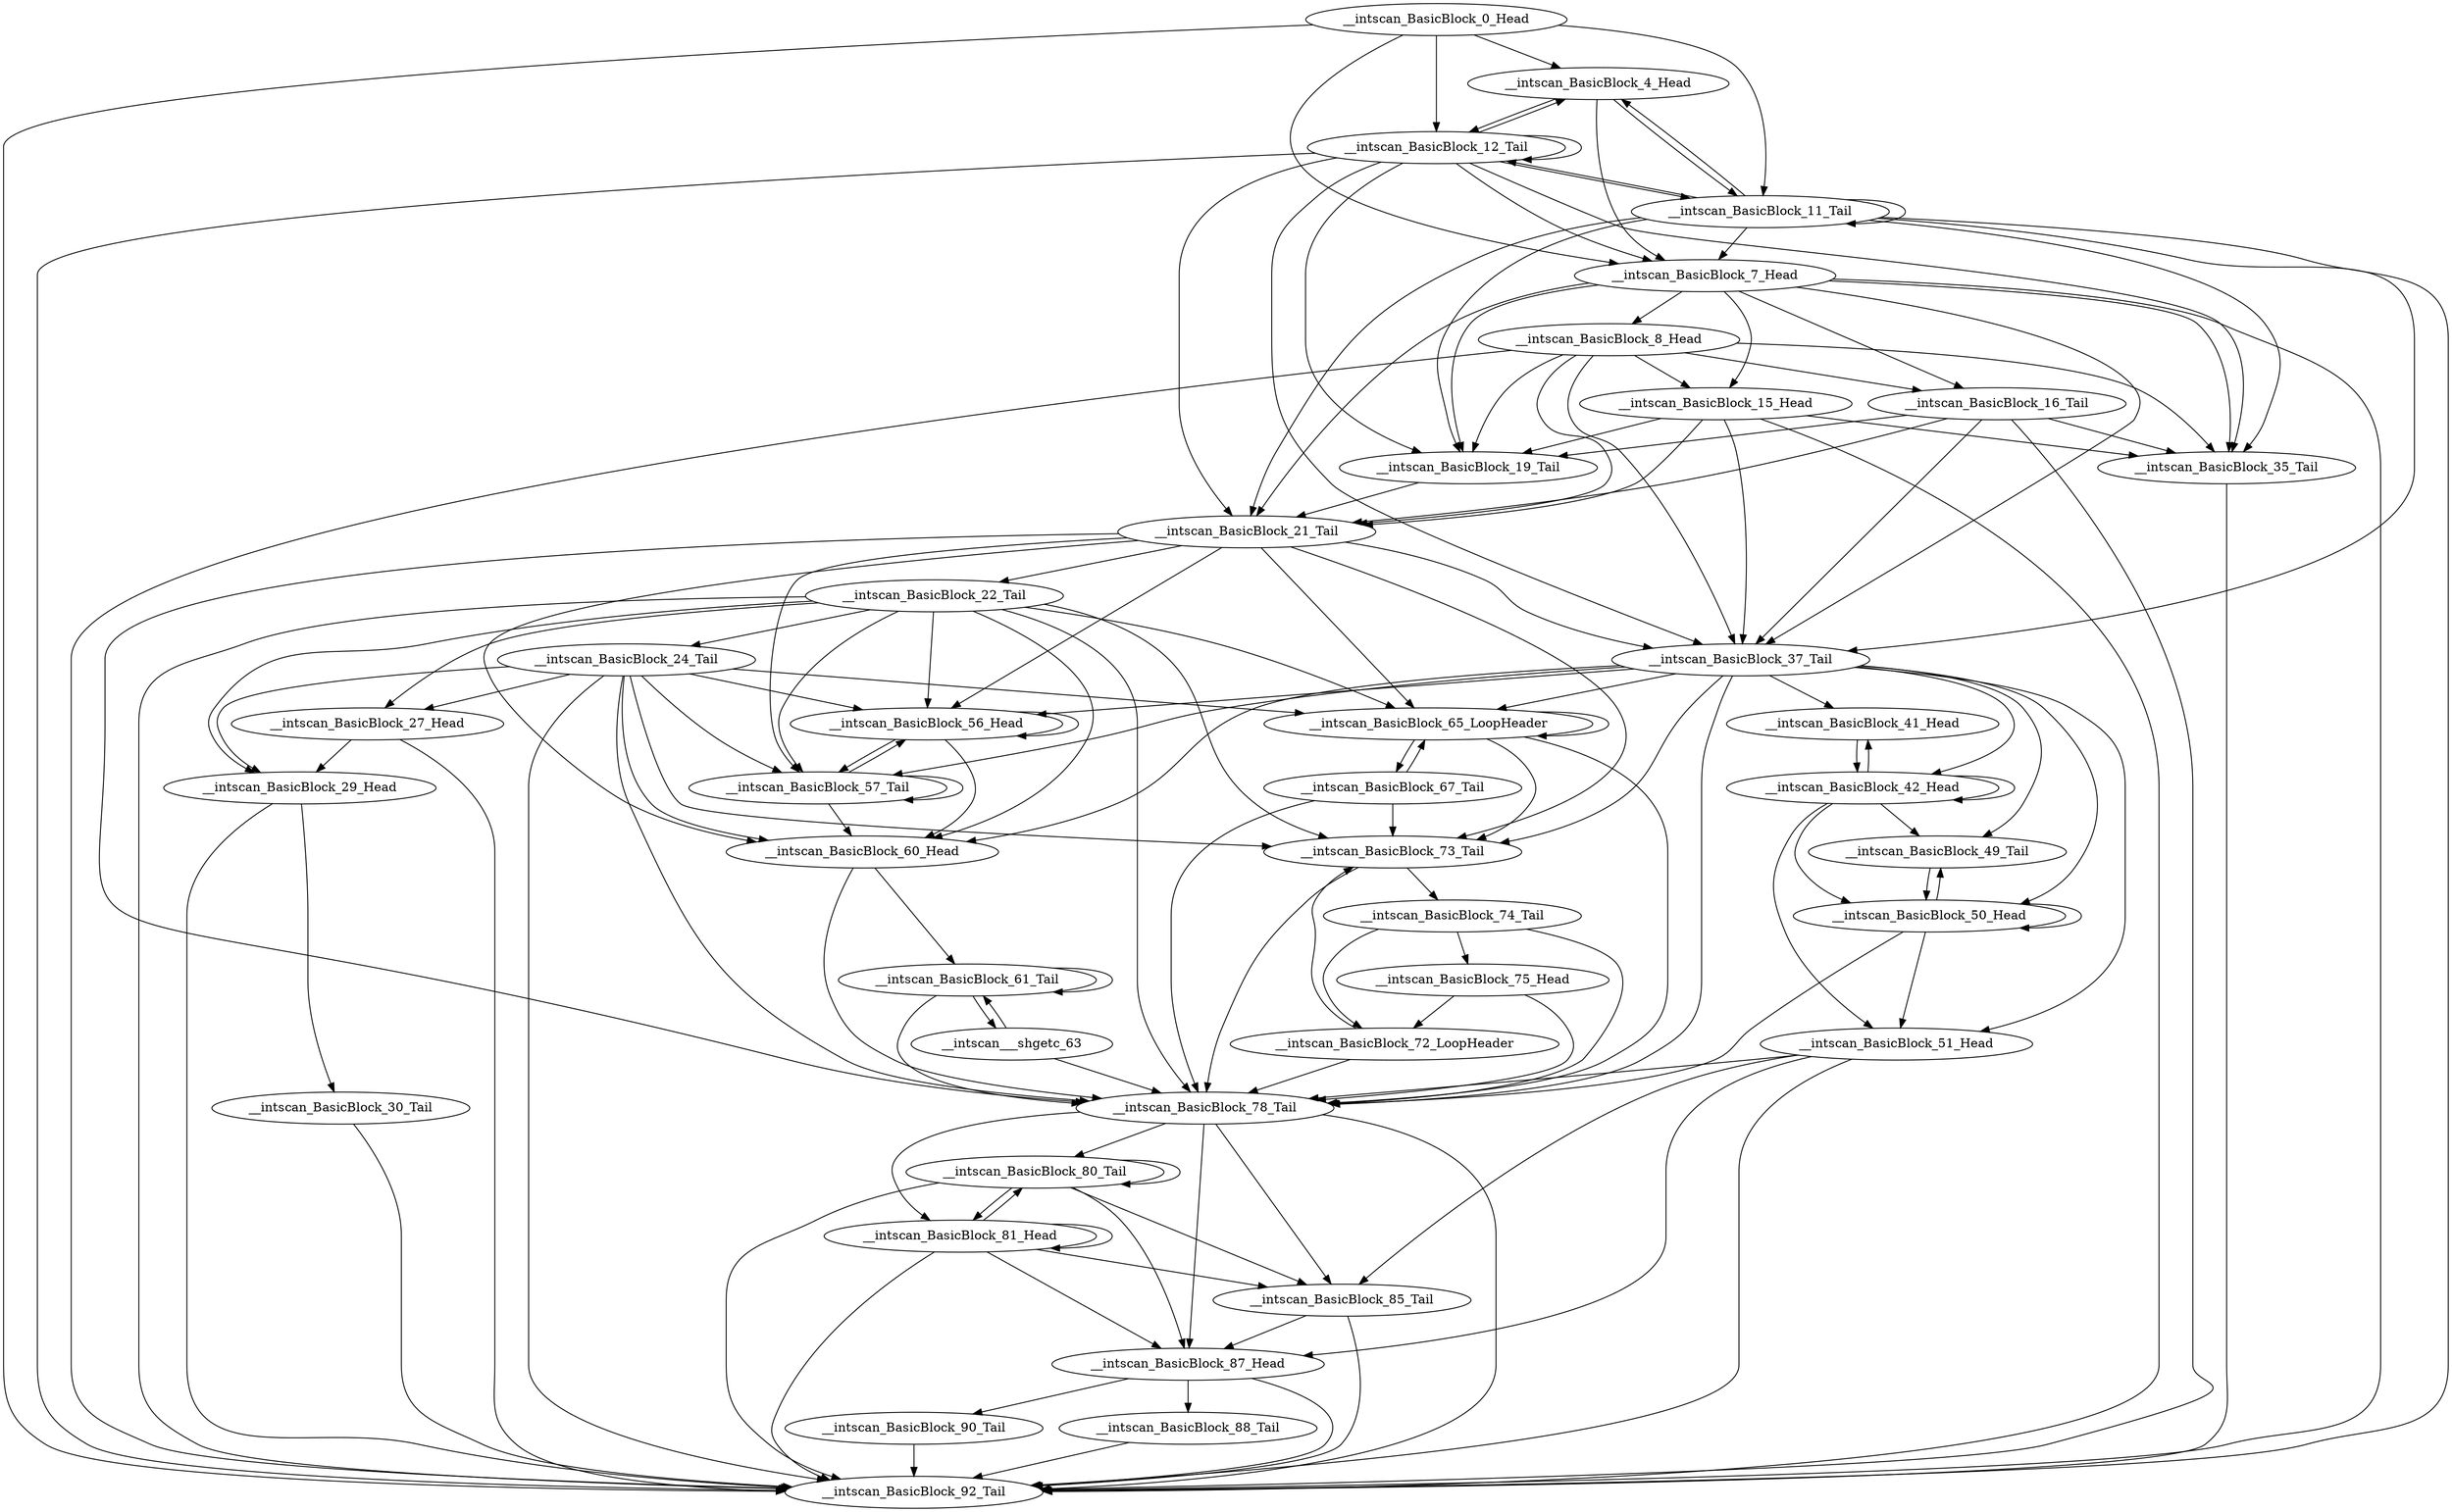 digraph G {
    "__intscan_BasicBlock_85_Tail" -> "__intscan_BasicBlock_87_Head"
    "__intscan_BasicBlock_85_Tail" -> "__intscan_BasicBlock_92_Tail"
    "__intscan_BasicBlock_0_Head" -> "__intscan_BasicBlock_4_Head"
    "__intscan_BasicBlock_0_Head" -> "__intscan_BasicBlock_12_Tail"
    "__intscan_BasicBlock_0_Head" -> "__intscan_BasicBlock_11_Tail"
    "__intscan_BasicBlock_0_Head" -> "__intscan_BasicBlock_7_Head"
    "__intscan_BasicBlock_0_Head" -> "__intscan_BasicBlock_92_Tail"
    "__intscan_BasicBlock_80_Tail" -> "__intscan_BasicBlock_85_Tail"
    "__intscan_BasicBlock_80_Tail" -> "__intscan_BasicBlock_80_Tail"
    "__intscan_BasicBlock_80_Tail" -> "__intscan_BasicBlock_87_Head"
    "__intscan_BasicBlock_80_Tail" -> "__intscan_BasicBlock_92_Tail"
    "__intscan_BasicBlock_80_Tail" -> "__intscan_BasicBlock_81_Head"
    "__intscan_BasicBlock_78_Tail" -> "__intscan_BasicBlock_85_Tail"
    "__intscan_BasicBlock_78_Tail" -> "__intscan_BasicBlock_80_Tail"
    "__intscan_BasicBlock_78_Tail" -> "__intscan_BasicBlock_87_Head"
    "__intscan_BasicBlock_78_Tail" -> "__intscan_BasicBlock_92_Tail"
    "__intscan_BasicBlock_78_Tail" -> "__intscan_BasicBlock_81_Head"
    "__intscan_BasicBlock_61_Tail" -> "__intscan_BasicBlock_78_Tail"
    "__intscan_BasicBlock_61_Tail" -> "__intscan_BasicBlock_61_Tail"
    "__intscan_BasicBlock_61_Tail" -> "__intscan___shgetc_63"
    "__intscan_BasicBlock_90_Tail" -> "__intscan_BasicBlock_92_Tail"
    "__intscan_BasicBlock_75_Head" -> "__intscan_BasicBlock_78_Tail"
    "__intscan_BasicBlock_75_Head" -> "__intscan_BasicBlock_72_LoopHeader"
    "__intscan_BasicBlock_87_Head" -> "__intscan_BasicBlock_90_Tail"
    "__intscan_BasicBlock_87_Head" -> "__intscan_BasicBlock_92_Tail"
    "__intscan_BasicBlock_87_Head" -> "__intscan_BasicBlock_88_Tail"
    "__intscan_BasicBlock_24_Tail" -> "__intscan_BasicBlock_78_Tail"
    "__intscan_BasicBlock_24_Tail" -> "__intscan_BasicBlock_73_Tail"
    "__intscan_BasicBlock_24_Tail" -> "__intscan_BasicBlock_60_Head"
    "__intscan_BasicBlock_24_Tail" -> "__intscan_BasicBlock_29_Head"
    "__intscan_BasicBlock_24_Tail" -> "__intscan_BasicBlock_56_Head"
    "__intscan_BasicBlock_24_Tail" -> "__intscan_BasicBlock_57_Tail"
    "__intscan_BasicBlock_24_Tail" -> "__intscan_BasicBlock_27_Head"
    "__intscan_BasicBlock_24_Tail" -> "__intscan_BasicBlock_65_LoopHeader"
    "__intscan_BasicBlock_24_Tail" -> "__intscan_BasicBlock_92_Tail"
    "__intscan_BasicBlock_73_Tail" -> "__intscan_BasicBlock_78_Tail"
    "__intscan_BasicBlock_73_Tail" -> "__intscan_BasicBlock_74_Tail"
    "__intscan_BasicBlock_74_Tail" -> "__intscan_BasicBlock_78_Tail"
    "__intscan_BasicBlock_74_Tail" -> "__intscan_BasicBlock_75_Head"
    "__intscan_BasicBlock_74_Tail" -> "__intscan_BasicBlock_72_LoopHeader"
    "__intscan_BasicBlock_51_Head" -> "__intscan_BasicBlock_85_Tail"
    "__intscan_BasicBlock_51_Head" -> "__intscan_BasicBlock_78_Tail"
    "__intscan_BasicBlock_51_Head" -> "__intscan_BasicBlock_87_Head"
    "__intscan_BasicBlock_51_Head" -> "__intscan_BasicBlock_92_Tail"
    "__intscan_BasicBlock_4_Head" -> "__intscan_BasicBlock_12_Tail"
    "__intscan_BasicBlock_4_Head" -> "__intscan_BasicBlock_11_Tail"
    "__intscan_BasicBlock_4_Head" -> "__intscan_BasicBlock_7_Head"
    "__intscan_BasicBlock_60_Head" -> "__intscan_BasicBlock_78_Tail"
    "__intscan_BasicBlock_60_Head" -> "__intscan_BasicBlock_61_Tail"
    "__intscan_BasicBlock_29_Head" -> "__intscan_BasicBlock_30_Tail"
    "__intscan_BasicBlock_29_Head" -> "__intscan_BasicBlock_92_Tail"
    "__intscan_BasicBlock_15_Head" -> "__intscan_BasicBlock_19_Tail"
    "__intscan_BasicBlock_15_Head" -> "__intscan_BasicBlock_37_Tail"
    "__intscan_BasicBlock_15_Head" -> "__intscan_BasicBlock_35_Tail"
    "__intscan_BasicBlock_15_Head" -> "__intscan_BasicBlock_21_Tail"
    "__intscan_BasicBlock_15_Head" -> "__intscan_BasicBlock_92_Tail"
    "__intscan_BasicBlock_56_Head" -> "__intscan_BasicBlock_60_Head"
    "__intscan_BasicBlock_56_Head" -> "__intscan_BasicBlock_56_Head"
    "__intscan_BasicBlock_56_Head" -> "__intscan_BasicBlock_57_Tail"
    "__intscan___shgetc_63" -> "__intscan_BasicBlock_78_Tail"
    "__intscan___shgetc_63" -> "__intscan_BasicBlock_61_Tail"
    "__intscan_BasicBlock_41_Head" -> "__intscan_BasicBlock_42_Head"
    "__intscan_BasicBlock_19_Tail" -> "__intscan_BasicBlock_21_Tail"
    "__intscan_BasicBlock_57_Tail" -> "__intscan_BasicBlock_60_Head"
    "__intscan_BasicBlock_57_Tail" -> "__intscan_BasicBlock_56_Head"
    "__intscan_BasicBlock_57_Tail" -> "__intscan_BasicBlock_57_Tail"
    "__intscan_BasicBlock_67_Tail" -> "__intscan_BasicBlock_78_Tail"
    "__intscan_BasicBlock_67_Tail" -> "__intscan_BasicBlock_73_Tail"
    "__intscan_BasicBlock_67_Tail" -> "__intscan_BasicBlock_65_LoopHeader"
    "__intscan_BasicBlock_72_LoopHeader" -> "__intscan_BasicBlock_78_Tail"
    "__intscan_BasicBlock_72_LoopHeader" -> "__intscan_BasicBlock_73_Tail"
    "__intscan_BasicBlock_50_Head" -> "__intscan_BasicBlock_78_Tail"
    "__intscan_BasicBlock_50_Head" -> "__intscan_BasicBlock_51_Head"
    "__intscan_BasicBlock_50_Head" -> "__intscan_BasicBlock_50_Head"
    "__intscan_BasicBlock_50_Head" -> "__intscan_BasicBlock_49_Tail"
    "__intscan_BasicBlock_12_Tail" -> "__intscan_BasicBlock_4_Head"
    "__intscan_BasicBlock_12_Tail" -> "__intscan_BasicBlock_19_Tail"
    "__intscan_BasicBlock_12_Tail" -> "__intscan_BasicBlock_12_Tail"
    "__intscan_BasicBlock_12_Tail" -> "__intscan_BasicBlock_11_Tail"
    "__intscan_BasicBlock_12_Tail" -> "__intscan_BasicBlock_7_Head"
    "__intscan_BasicBlock_12_Tail" -> "__intscan_BasicBlock_37_Tail"
    "__intscan_BasicBlock_12_Tail" -> "__intscan_BasicBlock_35_Tail"
    "__intscan_BasicBlock_12_Tail" -> "__intscan_BasicBlock_21_Tail"
    "__intscan_BasicBlock_12_Tail" -> "__intscan_BasicBlock_92_Tail"
    "__intscan_BasicBlock_11_Tail" -> "__intscan_BasicBlock_4_Head"
    "__intscan_BasicBlock_11_Tail" -> "__intscan_BasicBlock_19_Tail"
    "__intscan_BasicBlock_11_Tail" -> "__intscan_BasicBlock_12_Tail"
    "__intscan_BasicBlock_11_Tail" -> "__intscan_BasicBlock_11_Tail"
    "__intscan_BasicBlock_11_Tail" -> "__intscan_BasicBlock_7_Head"
    "__intscan_BasicBlock_11_Tail" -> "__intscan_BasicBlock_37_Tail"
    "__intscan_BasicBlock_11_Tail" -> "__intscan_BasicBlock_35_Tail"
    "__intscan_BasicBlock_11_Tail" -> "__intscan_BasicBlock_21_Tail"
    "__intscan_BasicBlock_11_Tail" -> "__intscan_BasicBlock_92_Tail"
    "__intscan_BasicBlock_7_Head" -> "__intscan_BasicBlock_15_Head"
    "__intscan_BasicBlock_7_Head" -> "__intscan_BasicBlock_19_Tail"
    "__intscan_BasicBlock_7_Head" -> "__intscan_BasicBlock_37_Tail"
    "__intscan_BasicBlock_7_Head" -> "__intscan_BasicBlock_35_Tail"
    "__intscan_BasicBlock_7_Head" -> "__intscan_BasicBlock_21_Tail"
    "__intscan_BasicBlock_7_Head" -> "__intscan_BasicBlock_8_Head"
    "__intscan_BasicBlock_7_Head" -> "__intscan_BasicBlock_92_Tail"
    "__intscan_BasicBlock_7_Head" -> "__intscan_BasicBlock_16_Tail"
    "__intscan_BasicBlock_37_Tail" -> "__intscan_BasicBlock_78_Tail"
    "__intscan_BasicBlock_37_Tail" -> "__intscan_BasicBlock_73_Tail"
    "__intscan_BasicBlock_37_Tail" -> "__intscan_BasicBlock_51_Head"
    "__intscan_BasicBlock_37_Tail" -> "__intscan_BasicBlock_60_Head"
    "__intscan_BasicBlock_37_Tail" -> "__intscan_BasicBlock_56_Head"
    "__intscan_BasicBlock_37_Tail" -> "__intscan_BasicBlock_41_Head"
    "__intscan_BasicBlock_37_Tail" -> "__intscan_BasicBlock_57_Tail"
    "__intscan_BasicBlock_37_Tail" -> "__intscan_BasicBlock_50_Head"
    "__intscan_BasicBlock_37_Tail" -> "__intscan_BasicBlock_42_Head"
    "__intscan_BasicBlock_37_Tail" -> "__intscan_BasicBlock_49_Tail"
    "__intscan_BasicBlock_37_Tail" -> "__intscan_BasicBlock_65_LoopHeader"
    "__intscan_BasicBlock_35_Tail" -> "__intscan_BasicBlock_92_Tail"
    "__intscan_BasicBlock_27_Head" -> "__intscan_BasicBlock_29_Head"
    "__intscan_BasicBlock_27_Head" -> "__intscan_BasicBlock_92_Tail"
    "__intscan_BasicBlock_42_Head" -> "__intscan_BasicBlock_51_Head"
    "__intscan_BasicBlock_42_Head" -> "__intscan_BasicBlock_41_Head"
    "__intscan_BasicBlock_42_Head" -> "__intscan_BasicBlock_50_Head"
    "__intscan_BasicBlock_42_Head" -> "__intscan_BasicBlock_42_Head"
    "__intscan_BasicBlock_42_Head" -> "__intscan_BasicBlock_49_Tail"
    "__intscan_BasicBlock_49_Tail" -> "__intscan_BasicBlock_50_Head"
    "__intscan_BasicBlock_65_LoopHeader" -> "__intscan_BasicBlock_78_Tail"
    "__intscan_BasicBlock_65_LoopHeader" -> "__intscan_BasicBlock_73_Tail"
    "__intscan_BasicBlock_65_LoopHeader" -> "__intscan_BasicBlock_67_Tail"
    "__intscan_BasicBlock_65_LoopHeader" -> "__intscan_BasicBlock_65_LoopHeader"
    "__intscan_BasicBlock_30_Tail" -> "__intscan_BasicBlock_92_Tail"
    "__intscan_BasicBlock_21_Tail" -> "__intscan_BasicBlock_78_Tail"
    "__intscan_BasicBlock_21_Tail" -> "__intscan_BasicBlock_73_Tail"
    "__intscan_BasicBlock_21_Tail" -> "__intscan_BasicBlock_60_Head"
    "__intscan_BasicBlock_21_Tail" -> "__intscan_BasicBlock_56_Head"
    "__intscan_BasicBlock_21_Tail" -> "__intscan_BasicBlock_57_Tail"
    "__intscan_BasicBlock_21_Tail" -> "__intscan_BasicBlock_37_Tail"
    "__intscan_BasicBlock_21_Tail" -> "__intscan_BasicBlock_65_LoopHeader"
    "__intscan_BasicBlock_21_Tail" -> "__intscan_BasicBlock_22_Tail"
    "__intscan_BasicBlock_8_Head" -> "__intscan_BasicBlock_15_Head"
    "__intscan_BasicBlock_8_Head" -> "__intscan_BasicBlock_19_Tail"
    "__intscan_BasicBlock_8_Head" -> "__intscan_BasicBlock_37_Tail"
    "__intscan_BasicBlock_8_Head" -> "__intscan_BasicBlock_35_Tail"
    "__intscan_BasicBlock_8_Head" -> "__intscan_BasicBlock_21_Tail"
    "__intscan_BasicBlock_8_Head" -> "__intscan_BasicBlock_92_Tail"
    "__intscan_BasicBlock_8_Head" -> "__intscan_BasicBlock_16_Tail"
    "__intscan_BasicBlock_88_Tail" -> "__intscan_BasicBlock_92_Tail"
    "__intscan_BasicBlock_22_Tail" -> "__intscan_BasicBlock_78_Tail"
    "__intscan_BasicBlock_22_Tail" -> "__intscan_BasicBlock_24_Tail"
    "__intscan_BasicBlock_22_Tail" -> "__intscan_BasicBlock_73_Tail"
    "__intscan_BasicBlock_22_Tail" -> "__intscan_BasicBlock_60_Head"
    "__intscan_BasicBlock_22_Tail" -> "__intscan_BasicBlock_29_Head"
    "__intscan_BasicBlock_22_Tail" -> "__intscan_BasicBlock_56_Head"
    "__intscan_BasicBlock_22_Tail" -> "__intscan_BasicBlock_57_Tail"
    "__intscan_BasicBlock_22_Tail" -> "__intscan_BasicBlock_27_Head"
    "__intscan_BasicBlock_22_Tail" -> "__intscan_BasicBlock_65_LoopHeader"
    "__intscan_BasicBlock_22_Tail" -> "__intscan_BasicBlock_92_Tail"
    "__intscan_BasicBlock_81_Head" -> "__intscan_BasicBlock_85_Tail"
    "__intscan_BasicBlock_81_Head" -> "__intscan_BasicBlock_80_Tail"
    "__intscan_BasicBlock_81_Head" -> "__intscan_BasicBlock_87_Head"
    "__intscan_BasicBlock_81_Head" -> "__intscan_BasicBlock_92_Tail"
    "__intscan_BasicBlock_81_Head" -> "__intscan_BasicBlock_81_Head"
    "__intscan_BasicBlock_16_Tail" -> "__intscan_BasicBlock_19_Tail"
    "__intscan_BasicBlock_16_Tail" -> "__intscan_BasicBlock_37_Tail"
    "__intscan_BasicBlock_16_Tail" -> "__intscan_BasicBlock_35_Tail"
    "__intscan_BasicBlock_16_Tail" -> "__intscan_BasicBlock_21_Tail"
    "__intscan_BasicBlock_16_Tail" -> "__intscan_BasicBlock_92_Tail"
}
